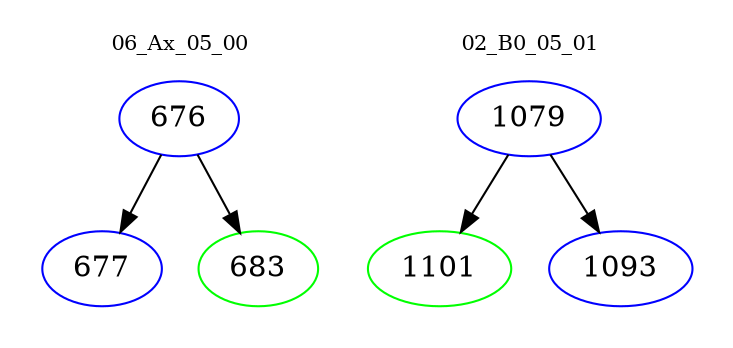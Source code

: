 digraph{
subgraph cluster_0 {
color = white
label = "06_Ax_05_00";
fontsize=10;
T0_676 [label="676", color="blue"]
T0_676 -> T0_677 [color="black"]
T0_677 [label="677", color="blue"]
T0_676 -> T0_683 [color="black"]
T0_683 [label="683", color="green"]
}
subgraph cluster_1 {
color = white
label = "02_B0_05_01";
fontsize=10;
T1_1079 [label="1079", color="blue"]
T1_1079 -> T1_1101 [color="black"]
T1_1101 [label="1101", color="green"]
T1_1079 -> T1_1093 [color="black"]
T1_1093 [label="1093", color="blue"]
}
}
